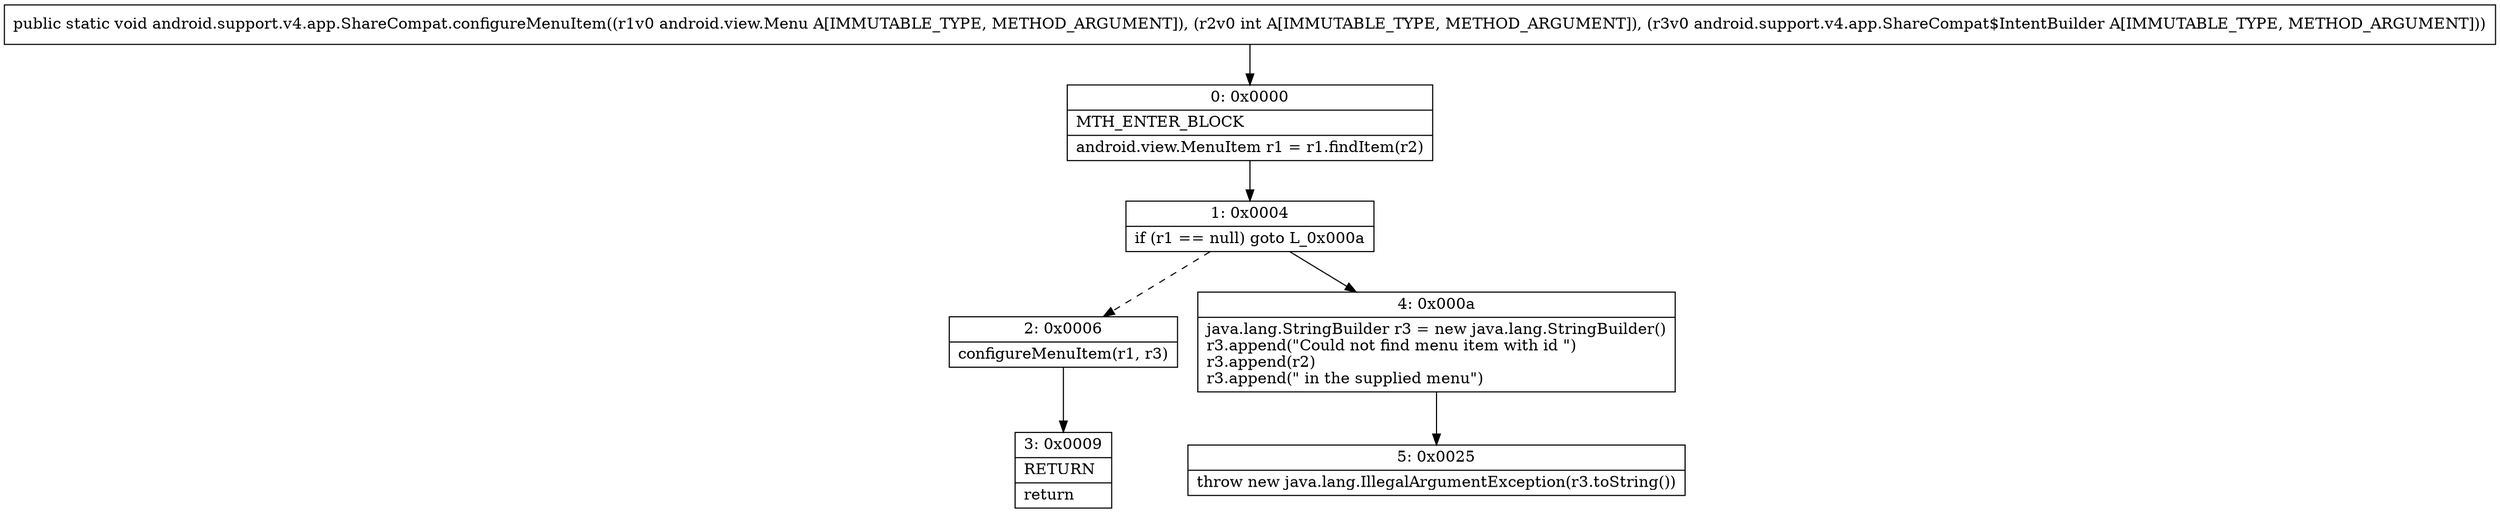 digraph "CFG forandroid.support.v4.app.ShareCompat.configureMenuItem(Landroid\/view\/Menu;ILandroid\/support\/v4\/app\/ShareCompat$IntentBuilder;)V" {
Node_0 [shape=record,label="{0\:\ 0x0000|MTH_ENTER_BLOCK\l|android.view.MenuItem r1 = r1.findItem(r2)\l}"];
Node_1 [shape=record,label="{1\:\ 0x0004|if (r1 == null) goto L_0x000a\l}"];
Node_2 [shape=record,label="{2\:\ 0x0006|configureMenuItem(r1, r3)\l}"];
Node_3 [shape=record,label="{3\:\ 0x0009|RETURN\l|return\l}"];
Node_4 [shape=record,label="{4\:\ 0x000a|java.lang.StringBuilder r3 = new java.lang.StringBuilder()\lr3.append(\"Could not find menu item with id \")\lr3.append(r2)\lr3.append(\" in the supplied menu\")\l}"];
Node_5 [shape=record,label="{5\:\ 0x0025|throw new java.lang.IllegalArgumentException(r3.toString())\l}"];
MethodNode[shape=record,label="{public static void android.support.v4.app.ShareCompat.configureMenuItem((r1v0 android.view.Menu A[IMMUTABLE_TYPE, METHOD_ARGUMENT]), (r2v0 int A[IMMUTABLE_TYPE, METHOD_ARGUMENT]), (r3v0 android.support.v4.app.ShareCompat$IntentBuilder A[IMMUTABLE_TYPE, METHOD_ARGUMENT])) }"];
MethodNode -> Node_0;
Node_0 -> Node_1;
Node_1 -> Node_2[style=dashed];
Node_1 -> Node_4;
Node_2 -> Node_3;
Node_4 -> Node_5;
}

